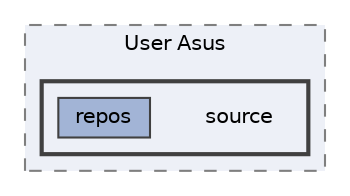digraph "C:/Users/User Asus/source"
{
 // LATEX_PDF_SIZE
  bgcolor="transparent";
  edge [fontname=Helvetica,fontsize=10,labelfontname=Helvetica,labelfontsize=10];
  node [fontname=Helvetica,fontsize=10,shape=box,height=0.2,width=0.4];
  compound=true
  subgraph clusterdir_547e5940ad64a85c8d73376cf08aadb3 {
    graph [ bgcolor="#edf0f7", pencolor="grey50", label="User Asus", fontname=Helvetica,fontsize=10 style="filled,dashed", URL="dir_547e5940ad64a85c8d73376cf08aadb3.html",tooltip=""]
  subgraph clusterdir_dfc100392b6c3a126bc88b595e6dc9c8 {
    graph [ bgcolor="#edf0f7", pencolor="grey25", label="", fontname=Helvetica,fontsize=10 style="filled,bold", URL="dir_dfc100392b6c3a126bc88b595e6dc9c8.html",tooltip=""]
    dir_dfc100392b6c3a126bc88b595e6dc9c8 [shape=plaintext, label="source"];
  dir_bd529974035ceba8fa66b1439ec1f47e [label="repos", fillcolor="#a2b4d6", color="grey25", style="filled", URL="dir_bd529974035ceba8fa66b1439ec1f47e.html",tooltip=""];
  }
  }
}
